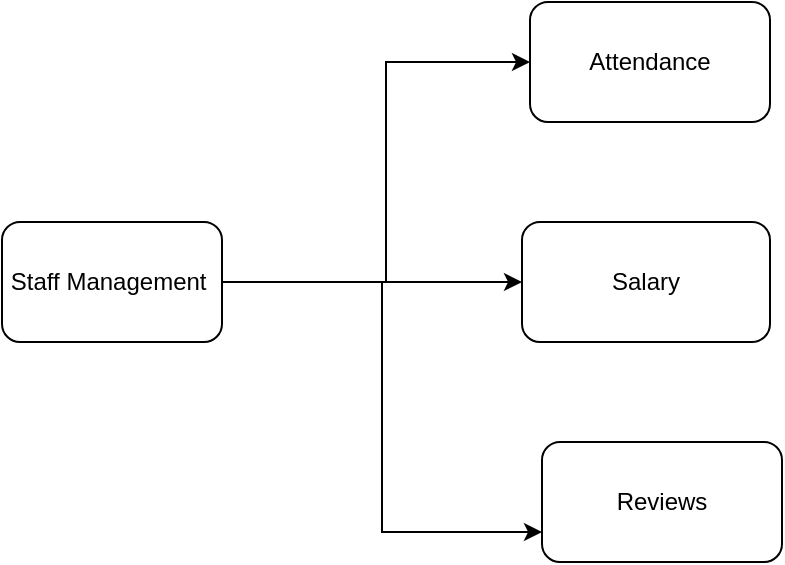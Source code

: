 <mxfile version="15.7.3" type="device"><diagram id="9ZYMq6Lt3h2XRcjnkDW6" name="Page-1"><mxGraphModel dx="782" dy="472" grid="1" gridSize="10" guides="1" tooltips="1" connect="1" arrows="1" fold="1" page="1" pageScale="1" pageWidth="827" pageHeight="1169" math="0" shadow="0"><root><mxCell id="0"/><mxCell id="1" parent="0"/><mxCell id="MSrkdZ6RoHb1goAQ2QLR-6" style="edgeStyle=orthogonalEdgeStyle;rounded=0;orthogonalLoop=1;jettySize=auto;html=1;exitX=1;exitY=0.5;exitDx=0;exitDy=0;entryX=0;entryY=0.5;entryDx=0;entryDy=0;" edge="1" parent="1" source="MSrkdZ6RoHb1goAQ2QLR-1" target="MSrkdZ6RoHb1goAQ2QLR-2"><mxGeometry relative="1" as="geometry"><Array as="points"><mxPoint x="222" y="640"/><mxPoint x="222" y="530"/></Array></mxGeometry></mxCell><mxCell id="MSrkdZ6RoHb1goAQ2QLR-8" style="edgeStyle=orthogonalEdgeStyle;rounded=0;orthogonalLoop=1;jettySize=auto;html=1;exitX=1;exitY=0.5;exitDx=0;exitDy=0;entryX=0;entryY=0.5;entryDx=0;entryDy=0;" edge="1" parent="1" source="MSrkdZ6RoHb1goAQ2QLR-1" target="MSrkdZ6RoHb1goAQ2QLR-3"><mxGeometry relative="1" as="geometry"/></mxCell><mxCell id="MSrkdZ6RoHb1goAQ2QLR-9" style="edgeStyle=orthogonalEdgeStyle;rounded=0;orthogonalLoop=1;jettySize=auto;html=1;exitX=1;exitY=0.5;exitDx=0;exitDy=0;entryX=0;entryY=0.75;entryDx=0;entryDy=0;" edge="1" parent="1" source="MSrkdZ6RoHb1goAQ2QLR-1" target="MSrkdZ6RoHb1goAQ2QLR-4"><mxGeometry relative="1" as="geometry"/></mxCell><mxCell id="MSrkdZ6RoHb1goAQ2QLR-1" value="Staff Management&amp;nbsp;" style="rounded=1;whiteSpace=wrap;html=1;" vertex="1" parent="1"><mxGeometry x="30" y="610" width="110" height="60" as="geometry"/></mxCell><mxCell id="MSrkdZ6RoHb1goAQ2QLR-2" value="Attendance" style="rounded=1;whiteSpace=wrap;html=1;" vertex="1" parent="1"><mxGeometry x="294" y="500" width="120" height="60" as="geometry"/></mxCell><mxCell id="MSrkdZ6RoHb1goAQ2QLR-3" value="Salary" style="rounded=1;whiteSpace=wrap;html=1;" vertex="1" parent="1"><mxGeometry x="290" y="610" width="124" height="60" as="geometry"/></mxCell><mxCell id="MSrkdZ6RoHb1goAQ2QLR-4" value="Reviews" style="rounded=1;whiteSpace=wrap;html=1;" vertex="1" parent="1"><mxGeometry x="300" y="720" width="120" height="60" as="geometry"/></mxCell></root></mxGraphModel></diagram></mxfile>